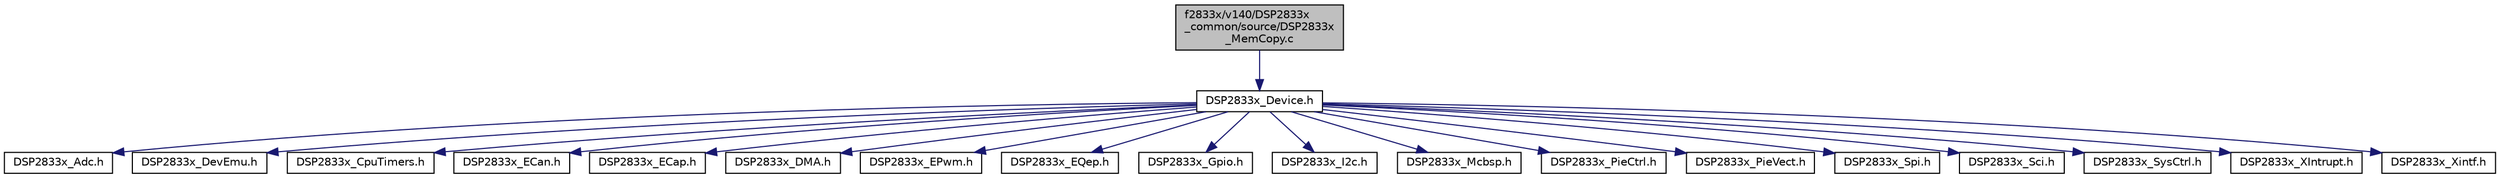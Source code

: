 digraph "f2833x/v140/DSP2833x_common/source/DSP2833x_MemCopy.c"
{
  edge [fontname="Helvetica",fontsize="10",labelfontname="Helvetica",labelfontsize="10"];
  node [fontname="Helvetica",fontsize="10",shape=record];
  Node1 [label="f2833x/v140/DSP2833x\l_common/source/DSP2833x\l_MemCopy.c",height=0.2,width=0.4,color="black", fillcolor="grey75", style="filled", fontcolor="black"];
  Node1 -> Node2 [color="midnightblue",fontsize="10",style="solid"];
  Node2 [label="DSP2833x_Device.h",height=0.2,width=0.4,color="black", fillcolor="white", style="filled",URL="$_d_s_p2833x___device_8h.html"];
  Node2 -> Node3 [color="midnightblue",fontsize="10",style="solid"];
  Node3 [label="DSP2833x_Adc.h",height=0.2,width=0.4,color="black", fillcolor="white", style="filled",URL="$_d_s_p2833x___adc_8h.html"];
  Node2 -> Node4 [color="midnightblue",fontsize="10",style="solid"];
  Node4 [label="DSP2833x_DevEmu.h",height=0.2,width=0.4,color="black", fillcolor="white", style="filled",URL="$_d_s_p2833x___dev_emu_8h.html"];
  Node2 -> Node5 [color="midnightblue",fontsize="10",style="solid"];
  Node5 [label="DSP2833x_CpuTimers.h",height=0.2,width=0.4,color="black", fillcolor="white", style="filled",URL="$_d_s_p2833x___cpu_timers_8h.html"];
  Node2 -> Node6 [color="midnightblue",fontsize="10",style="solid"];
  Node6 [label="DSP2833x_ECan.h",height=0.2,width=0.4,color="black", fillcolor="white", style="filled",URL="$_d_s_p2833x___e_can_8h.html"];
  Node2 -> Node7 [color="midnightblue",fontsize="10",style="solid"];
  Node7 [label="DSP2833x_ECap.h",height=0.2,width=0.4,color="black", fillcolor="white", style="filled",URL="$_d_s_p2833x___e_cap_8h.html"];
  Node2 -> Node8 [color="midnightblue",fontsize="10",style="solid"];
  Node8 [label="DSP2833x_DMA.h",height=0.2,width=0.4,color="black", fillcolor="white", style="filled",URL="$_d_s_p2833x___d_m_a_8h.html"];
  Node2 -> Node9 [color="midnightblue",fontsize="10",style="solid"];
  Node9 [label="DSP2833x_EPwm.h",height=0.2,width=0.4,color="black", fillcolor="white", style="filled",URL="$_d_s_p2833x___e_pwm_8h.html"];
  Node2 -> Node10 [color="midnightblue",fontsize="10",style="solid"];
  Node10 [label="DSP2833x_EQep.h",height=0.2,width=0.4,color="black", fillcolor="white", style="filled",URL="$_d_s_p2833x___e_qep_8h.html"];
  Node2 -> Node11 [color="midnightblue",fontsize="10",style="solid"];
  Node11 [label="DSP2833x_Gpio.h",height=0.2,width=0.4,color="black", fillcolor="white", style="filled",URL="$_d_s_p2833x___gpio_8h.html"];
  Node2 -> Node12 [color="midnightblue",fontsize="10",style="solid"];
  Node12 [label="DSP2833x_I2c.h",height=0.2,width=0.4,color="black", fillcolor="white", style="filled",URL="$_d_s_p2833x___i2c_8h.html"];
  Node2 -> Node13 [color="midnightblue",fontsize="10",style="solid"];
  Node13 [label="DSP2833x_Mcbsp.h",height=0.2,width=0.4,color="black", fillcolor="white", style="filled",URL="$_d_s_p2833x___mcbsp_8h.html"];
  Node2 -> Node14 [color="midnightblue",fontsize="10",style="solid"];
  Node14 [label="DSP2833x_PieCtrl.h",height=0.2,width=0.4,color="black", fillcolor="white", style="filled",URL="$_d_s_p2833x___pie_ctrl_8h.html"];
  Node2 -> Node15 [color="midnightblue",fontsize="10",style="solid"];
  Node15 [label="DSP2833x_PieVect.h",height=0.2,width=0.4,color="black", fillcolor="white", style="filled",URL="$_d_s_p2833x___pie_vect_8h.html"];
  Node2 -> Node16 [color="midnightblue",fontsize="10",style="solid"];
  Node16 [label="DSP2833x_Spi.h",height=0.2,width=0.4,color="black", fillcolor="white", style="filled",URL="$_d_s_p2833x___spi_8h.html"];
  Node2 -> Node17 [color="midnightblue",fontsize="10",style="solid"];
  Node17 [label="DSP2833x_Sci.h",height=0.2,width=0.4,color="black", fillcolor="white", style="filled",URL="$_d_s_p2833x___sci_8h.html"];
  Node2 -> Node18 [color="midnightblue",fontsize="10",style="solid"];
  Node18 [label="DSP2833x_SysCtrl.h",height=0.2,width=0.4,color="black", fillcolor="white", style="filled",URL="$_d_s_p2833x___sys_ctrl_8h.html"];
  Node2 -> Node19 [color="midnightblue",fontsize="10",style="solid"];
  Node19 [label="DSP2833x_XIntrupt.h",height=0.2,width=0.4,color="black", fillcolor="white", style="filled",URL="$_d_s_p2833x___x_intrupt_8h.html"];
  Node2 -> Node20 [color="midnightblue",fontsize="10",style="solid"];
  Node20 [label="DSP2833x_Xintf.h",height=0.2,width=0.4,color="black", fillcolor="white", style="filled",URL="$_d_s_p2833x___xintf_8h.html"];
}
